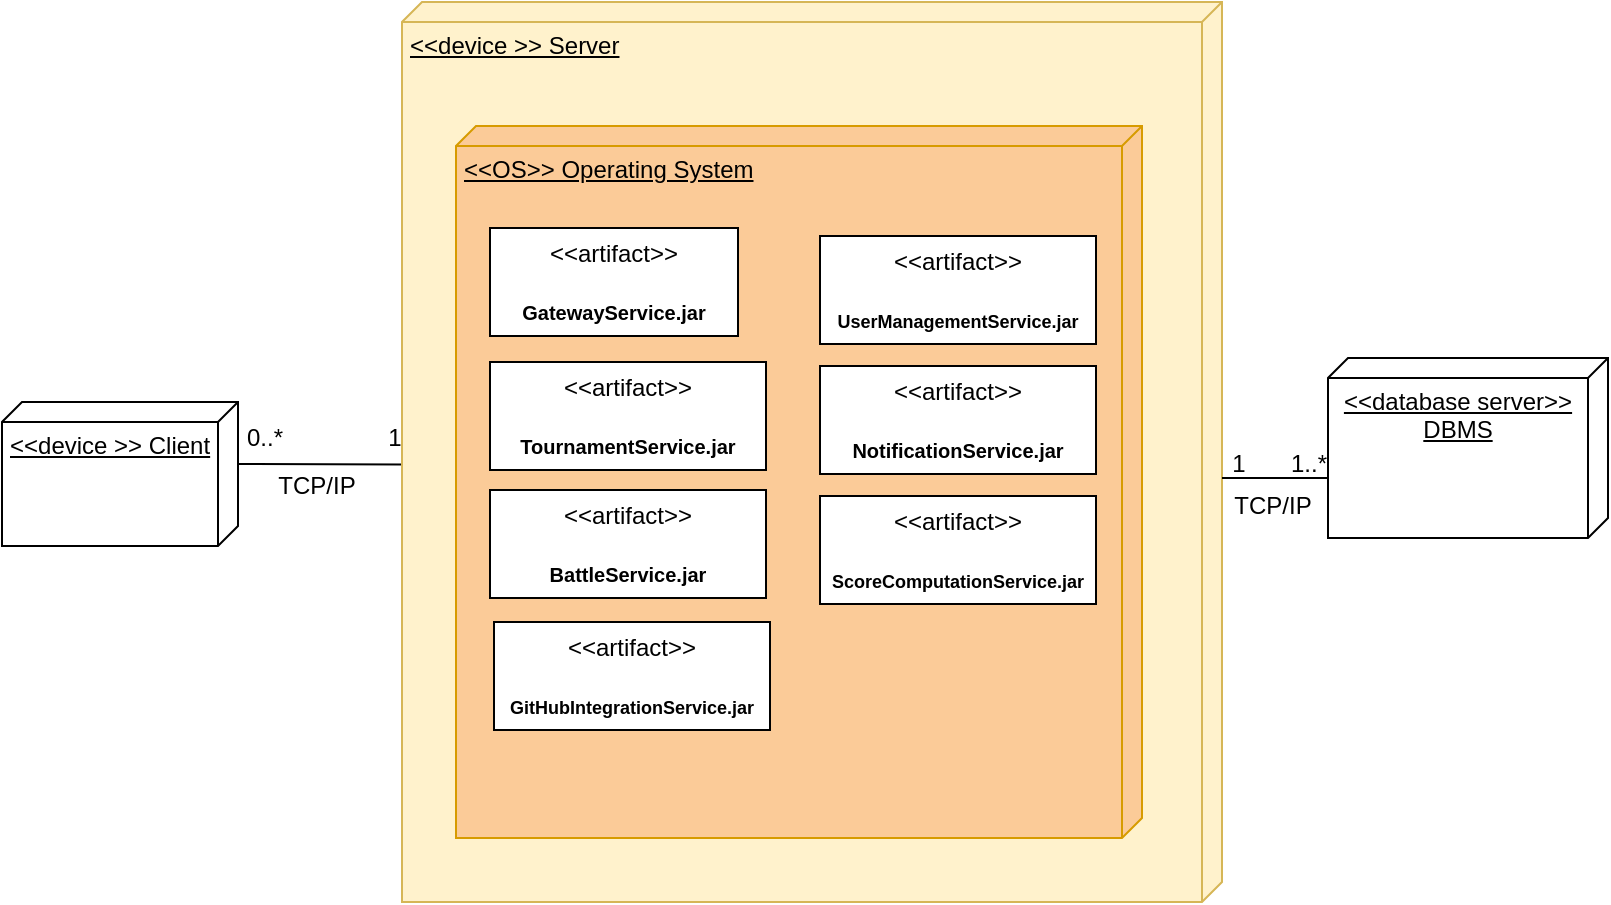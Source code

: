 <mxfile version="22.1.15" type="device">
  <diagram name="Page-1" id="IjIPLxOo1oslBxcoEfTO">
    <mxGraphModel dx="1219" dy="713" grid="0" gridSize="10" guides="1" tooltips="1" connect="1" arrows="1" fold="1" page="1" pageScale="1" pageWidth="850" pageHeight="1100" math="0" shadow="0">
      <root>
        <mxCell id="0" />
        <mxCell id="1" parent="0" />
        <mxCell id="qFa3t1iT2aIQVFI5Eqdw-3" value="&amp;lt;&amp;lt;device &amp;gt;&amp;gt; Client" style="verticalAlign=top;align=left;spacingTop=8;spacingLeft=2;spacingRight=12;shape=cube;size=10;direction=south;fontStyle=4;html=1;whiteSpace=wrap;" parent="1" vertex="1">
          <mxGeometry x="37" y="242" width="118" height="72" as="geometry" />
        </mxCell>
        <mxCell id="qFa3t1iT2aIQVFI5Eqdw-18" value="" style="endArrow=none;html=1;rounded=0;entryX=0.514;entryY=0.998;entryDx=0;entryDy=0;entryPerimeter=0;exitX=0;exitY=0;exitDx=31;exitDy=0;exitPerimeter=0;" parent="1" source="qFa3t1iT2aIQVFI5Eqdw-3" target="qFa3t1iT2aIQVFI5Eqdw-1" edge="1">
          <mxGeometry width="50" height="50" relative="1" as="geometry">
            <mxPoint x="404" y="359" as="sourcePoint" />
            <mxPoint x="454" y="309" as="targetPoint" />
          </mxGeometry>
        </mxCell>
        <mxCell id="qFa3t1iT2aIQVFI5Eqdw-19" value="0..*" style="text;html=1;align=center;verticalAlign=middle;resizable=0;points=[];autosize=1;strokeColor=none;fillColor=none;" parent="1" vertex="1">
          <mxGeometry x="150" y="247" width="36" height="26" as="geometry" />
        </mxCell>
        <mxCell id="qFa3t1iT2aIQVFI5Eqdw-20" value="1" style="text;html=1;align=center;verticalAlign=middle;resizable=0;points=[];autosize=1;strokeColor=none;fillColor=none;" parent="1" vertex="1">
          <mxGeometry x="220" y="247" width="25" height="26" as="geometry" />
        </mxCell>
        <mxCell id="qFa3t1iT2aIQVFI5Eqdw-21" value="" style="group" parent="1" vertex="1" connectable="0">
          <mxGeometry x="237" y="42" width="410" height="450" as="geometry" />
        </mxCell>
        <mxCell id="qFa3t1iT2aIQVFI5Eqdw-1" value="&amp;lt;&amp;lt;device &amp;gt;&amp;gt; Server" style="verticalAlign=top;align=left;spacingTop=8;spacingLeft=2;spacingRight=12;shape=cube;size=10;direction=south;fontStyle=4;html=1;whiteSpace=wrap;fillColor=#fff2cc;strokeColor=#d6b656;" parent="qFa3t1iT2aIQVFI5Eqdw-21" vertex="1">
          <mxGeometry width="410" height="450" as="geometry" />
        </mxCell>
        <mxCell id="qFa3t1iT2aIQVFI5Eqdw-5" value="&amp;lt;&amp;lt;OS&amp;gt;&amp;gt; Operating System" style="verticalAlign=top;align=left;spacingTop=8;spacingLeft=2;spacingRight=12;shape=cube;size=10;direction=south;fontStyle=4;html=1;whiteSpace=wrap;fillColor=#FBCB98;strokeColor=#d79b00;" parent="qFa3t1iT2aIQVFI5Eqdw-21" vertex="1">
          <mxGeometry x="27" y="62" width="343" height="356" as="geometry" />
        </mxCell>
        <mxCell id="qFa3t1iT2aIQVFI5Eqdw-6" value="&amp;lt;&amp;lt;artifact&amp;gt;&amp;gt;&lt;br&gt;&lt;br&gt;&lt;b&gt;&lt;font style=&quot;font-size: 10px;&quot;&gt;GatewayService.jar&lt;/font&gt;&lt;/b&gt;" style="html=1;align=center;verticalAlign=middle;dashed=0;whiteSpace=wrap;" parent="qFa3t1iT2aIQVFI5Eqdw-21" vertex="1">
          <mxGeometry x="44" y="113" width="124" height="54" as="geometry" />
        </mxCell>
        <mxCell id="qFa3t1iT2aIQVFI5Eqdw-10" value="&amp;lt;&amp;lt;artifact&amp;gt;&amp;gt;&lt;br&gt;&lt;br&gt;&lt;b&gt;&lt;font style=&quot;font-size: 10px;&quot;&gt;TournamentService.jar&lt;/font&gt;&lt;/b&gt;" style="html=1;align=center;verticalAlign=middle;dashed=0;whiteSpace=wrap;" parent="qFa3t1iT2aIQVFI5Eqdw-21" vertex="1">
          <mxGeometry x="44" y="180" width="138" height="54" as="geometry" />
        </mxCell>
        <mxCell id="qFa3t1iT2aIQVFI5Eqdw-11" value="&amp;lt;&amp;lt;artifact&amp;gt;&amp;gt;&lt;br&gt;&lt;br&gt;&lt;b&gt;&lt;font style=&quot;font-size: 10px;&quot;&gt;BattleService.jar&lt;/font&gt;&lt;/b&gt;" style="html=1;align=center;verticalAlign=middle;dashed=0;whiteSpace=wrap;" parent="qFa3t1iT2aIQVFI5Eqdw-21" vertex="1">
          <mxGeometry x="44" y="244" width="138" height="54" as="geometry" />
        </mxCell>
        <mxCell id="qFa3t1iT2aIQVFI5Eqdw-14" value="&amp;lt;&amp;lt;artifact&amp;gt;&amp;gt;&lt;br&gt;&lt;br&gt;&lt;b&gt;&lt;font style=&quot;font-size: 9px;&quot;&gt;GitHubIntegrationService.jar&lt;/font&gt;&lt;/b&gt;" style="html=1;align=center;verticalAlign=middle;dashed=0;whiteSpace=wrap;" parent="qFa3t1iT2aIQVFI5Eqdw-21" vertex="1">
          <mxGeometry x="46" y="310" width="138" height="54" as="geometry" />
        </mxCell>
        <mxCell id="qFa3t1iT2aIQVFI5Eqdw-15" value="&amp;lt;&amp;lt;artifact&amp;gt;&amp;gt;&lt;br&gt;&lt;br&gt;&lt;b&gt;&lt;font style=&quot;font-size: 9px;&quot;&gt;UserManagementService.jar&lt;/font&gt;&lt;/b&gt;" style="html=1;align=center;verticalAlign=middle;dashed=0;whiteSpace=wrap;" parent="qFa3t1iT2aIQVFI5Eqdw-21" vertex="1">
          <mxGeometry x="209" y="117" width="138" height="54" as="geometry" />
        </mxCell>
        <mxCell id="qFa3t1iT2aIQVFI5Eqdw-16" value="&amp;lt;&amp;lt;artifact&amp;gt;&amp;gt;&lt;br&gt;&lt;br&gt;&lt;b&gt;&lt;font style=&quot;font-size: 10px;&quot;&gt;NotificationService.jar&lt;/font&gt;&lt;/b&gt;" style="html=1;align=center;verticalAlign=middle;dashed=0;whiteSpace=wrap;" parent="qFa3t1iT2aIQVFI5Eqdw-21" vertex="1">
          <mxGeometry x="209" y="182" width="138" height="54" as="geometry" />
        </mxCell>
        <mxCell id="qFa3t1iT2aIQVFI5Eqdw-17" value="&amp;lt;&amp;lt;artifact&amp;gt;&amp;gt;&lt;br&gt;&lt;br&gt;&lt;b style=&quot;&quot;&gt;&lt;font style=&quot;font-size: 9px;&quot;&gt;ScoreComputationService.jar&lt;/font&gt;&lt;/b&gt;" style="html=1;align=center;verticalAlign=middle;dashed=0;whiteSpace=wrap;" parent="qFa3t1iT2aIQVFI5Eqdw-21" vertex="1">
          <mxGeometry x="209" y="247" width="138" height="54" as="geometry" />
        </mxCell>
        <mxCell id="qFa3t1iT2aIQVFI5Eqdw-22" value="&amp;lt;&amp;lt;database server&amp;gt;&amp;gt; DBMS" style="verticalAlign=top;align=center;spacingTop=8;spacingLeft=2;spacingRight=12;shape=cube;size=10;direction=south;fontStyle=4;html=1;whiteSpace=wrap;" parent="1" vertex="1">
          <mxGeometry x="700" y="220" width="140" height="90" as="geometry" />
        </mxCell>
        <mxCell id="qFa3t1iT2aIQVFI5Eqdw-23" value="" style="endArrow=none;html=1;rounded=0;labelPosition=center;verticalLabelPosition=middle;align=center;verticalAlign=middle;startArrow=none;startFill=0;" parent="1" edge="1">
          <mxGeometry width="50" height="50" relative="1" as="geometry">
            <mxPoint x="647" y="280" as="sourcePoint" />
            <mxPoint x="700" y="280" as="targetPoint" />
          </mxGeometry>
        </mxCell>
        <mxCell id="qFa3t1iT2aIQVFI5Eqdw-24" value="1&lt;br&gt;" style="text;html=1;align=center;verticalAlign=middle;resizable=0;points=[];autosize=1;strokeColor=none;fillColor=none;" parent="1" vertex="1">
          <mxGeometry x="640" y="258" width="30" height="30" as="geometry" />
        </mxCell>
        <mxCell id="qFa3t1iT2aIQVFI5Eqdw-25" value="1..*" style="text;html=1;align=center;verticalAlign=middle;resizable=0;points=[];autosize=1;strokeColor=none;fillColor=none;" parent="1" vertex="1">
          <mxGeometry x="670" y="258" width="40" height="30" as="geometry" />
        </mxCell>
        <mxCell id="7BaJC1TyIM1efvzDowC3-1" value="TCP/IP" style="text;html=1;align=center;verticalAlign=middle;resizable=0;points=[];autosize=1;strokeColor=none;fillColor=none;" vertex="1" parent="1">
          <mxGeometry x="165" y="271" width="57" height="26" as="geometry" />
        </mxCell>
        <mxCell id="7BaJC1TyIM1efvzDowC3-4" value="TCP/IP" style="text;html=1;align=center;verticalAlign=middle;resizable=0;points=[];autosize=1;strokeColor=none;fillColor=none;" vertex="1" parent="1">
          <mxGeometry x="643" y="281" width="57" height="26" as="geometry" />
        </mxCell>
      </root>
    </mxGraphModel>
  </diagram>
</mxfile>

